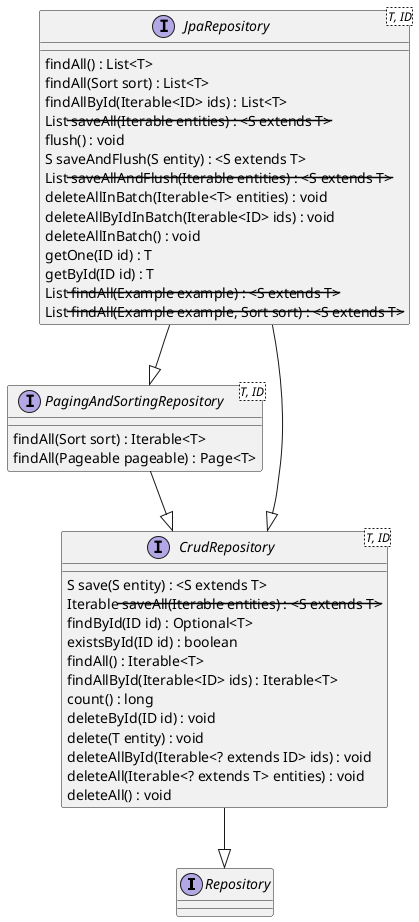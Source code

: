 @startuml
interface Repository
interface CrudRepository<T, ID> {
    S save(S entity) : <S extends T>
    Iterable<S> saveAll(Iterable<S> entities) : <S extends T>
    findById(ID id) : Optional<T>
    existsById(ID id) : boolean
    findAll() : Iterable<T>
    findAllById(Iterable<ID> ids) : Iterable<T>
    count() : long
    deleteById(ID id) : void
    delete(T entity) : void
    deleteAllById(Iterable<? extends ID> ids) : void
    deleteAll(Iterable<? extends T> entities) : void
    deleteAll() : void
}
interface PagingAndSortingRepository<T, ID> {
    findAll(Sort sort) : Iterable<T>
    findAll(Pageable pageable) : Page<T>
}
interface JpaRepository<T, ID> {
    findAll() : List<T>
    findAll(Sort sort) : List<T>
    findAllById(Iterable<ID> ids) : List<T>
    List<S> saveAll(Iterable<S> entities) : <S extends T>
    flush() : void
    S saveAndFlush(S entity) : <S extends T>
    List<S> saveAllAndFlush(Iterable<S> entities) : <S extends T>
    deleteAllInBatch(Iterable<T> entities) : void
    deleteAllByIdInBatch(Iterable<ID> ids) : void
    deleteAllInBatch() : void
    getOne(ID id) : T
    getById(ID id) : T
    List<S> findAll(Example<S> example) : <S extends T>
    List<S> findAll(Example<S> example, Sort sort) : <S extends T>
}

Repository <|-up- CrudRepository
CrudRepository <|-up- PagingAndSortingRepository
JpaRepository --|> CrudRepository
JpaRepository --|> PagingAndSortingRepository

@enduml
